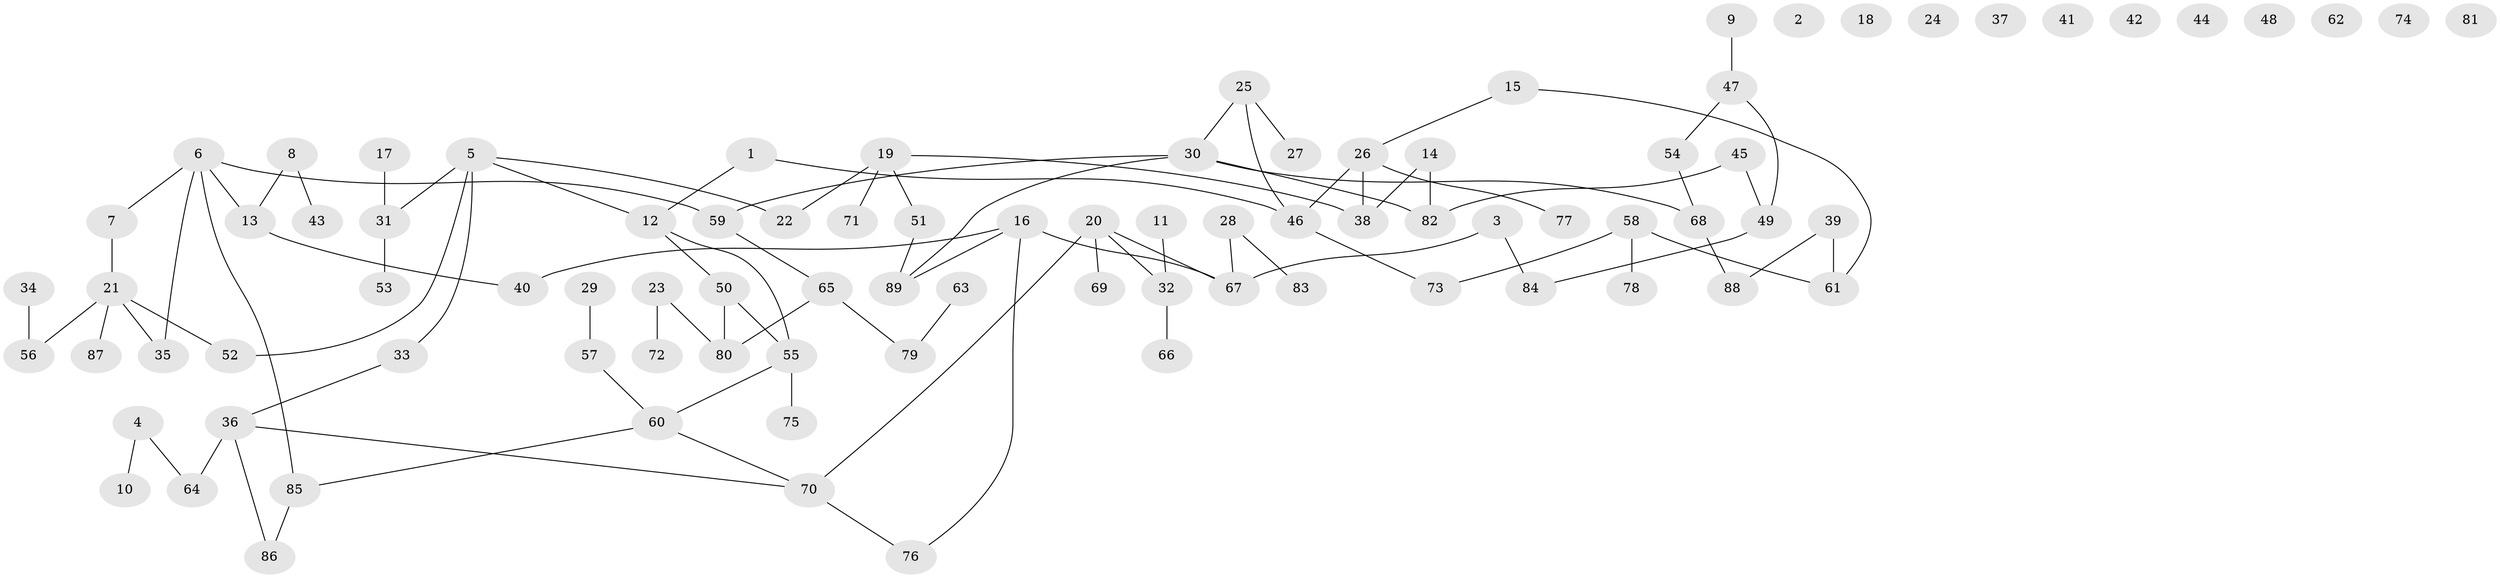 // coarse degree distribution, {2: 0.27419354838709675, 0: 0.1774193548387097, 1: 0.25806451612903225, 4: 0.14516129032258066, 5: 0.04838709677419355, 3: 0.08064516129032258, 10: 0.016129032258064516}
// Generated by graph-tools (version 1.1) at 2025/43/03/04/25 21:43:37]
// undirected, 89 vertices, 94 edges
graph export_dot {
graph [start="1"]
  node [color=gray90,style=filled];
  1;
  2;
  3;
  4;
  5;
  6;
  7;
  8;
  9;
  10;
  11;
  12;
  13;
  14;
  15;
  16;
  17;
  18;
  19;
  20;
  21;
  22;
  23;
  24;
  25;
  26;
  27;
  28;
  29;
  30;
  31;
  32;
  33;
  34;
  35;
  36;
  37;
  38;
  39;
  40;
  41;
  42;
  43;
  44;
  45;
  46;
  47;
  48;
  49;
  50;
  51;
  52;
  53;
  54;
  55;
  56;
  57;
  58;
  59;
  60;
  61;
  62;
  63;
  64;
  65;
  66;
  67;
  68;
  69;
  70;
  71;
  72;
  73;
  74;
  75;
  76;
  77;
  78;
  79;
  80;
  81;
  82;
  83;
  84;
  85;
  86;
  87;
  88;
  89;
  1 -- 12;
  1 -- 46;
  3 -- 67;
  3 -- 84;
  4 -- 10;
  4 -- 64;
  5 -- 12;
  5 -- 22;
  5 -- 31;
  5 -- 33;
  5 -- 52;
  6 -- 7;
  6 -- 13;
  6 -- 35;
  6 -- 59;
  6 -- 85;
  7 -- 21;
  8 -- 13;
  8 -- 43;
  9 -- 47;
  11 -- 32;
  12 -- 50;
  12 -- 55;
  13 -- 40;
  14 -- 38;
  14 -- 82;
  15 -- 26;
  15 -- 61;
  16 -- 40;
  16 -- 67;
  16 -- 76;
  16 -- 89;
  17 -- 31;
  19 -- 22;
  19 -- 38;
  19 -- 51;
  19 -- 71;
  20 -- 32;
  20 -- 67;
  20 -- 69;
  20 -- 70;
  21 -- 35;
  21 -- 52;
  21 -- 56;
  21 -- 87;
  23 -- 72;
  23 -- 80;
  25 -- 27;
  25 -- 30;
  25 -- 46;
  26 -- 38;
  26 -- 46;
  26 -- 77;
  28 -- 67;
  28 -- 83;
  29 -- 57;
  30 -- 59;
  30 -- 68;
  30 -- 82;
  30 -- 89;
  31 -- 53;
  32 -- 66;
  33 -- 36;
  34 -- 56;
  36 -- 64;
  36 -- 70;
  36 -- 86;
  39 -- 61;
  39 -- 88;
  45 -- 49;
  45 -- 82;
  46 -- 73;
  47 -- 49;
  47 -- 54;
  49 -- 84;
  50 -- 55;
  50 -- 80;
  51 -- 89;
  54 -- 68;
  55 -- 60;
  55 -- 75;
  57 -- 60;
  58 -- 61;
  58 -- 73;
  58 -- 78;
  59 -- 65;
  60 -- 70;
  60 -- 85;
  63 -- 79;
  65 -- 79;
  65 -- 80;
  68 -- 88;
  70 -- 76;
  85 -- 86;
}
